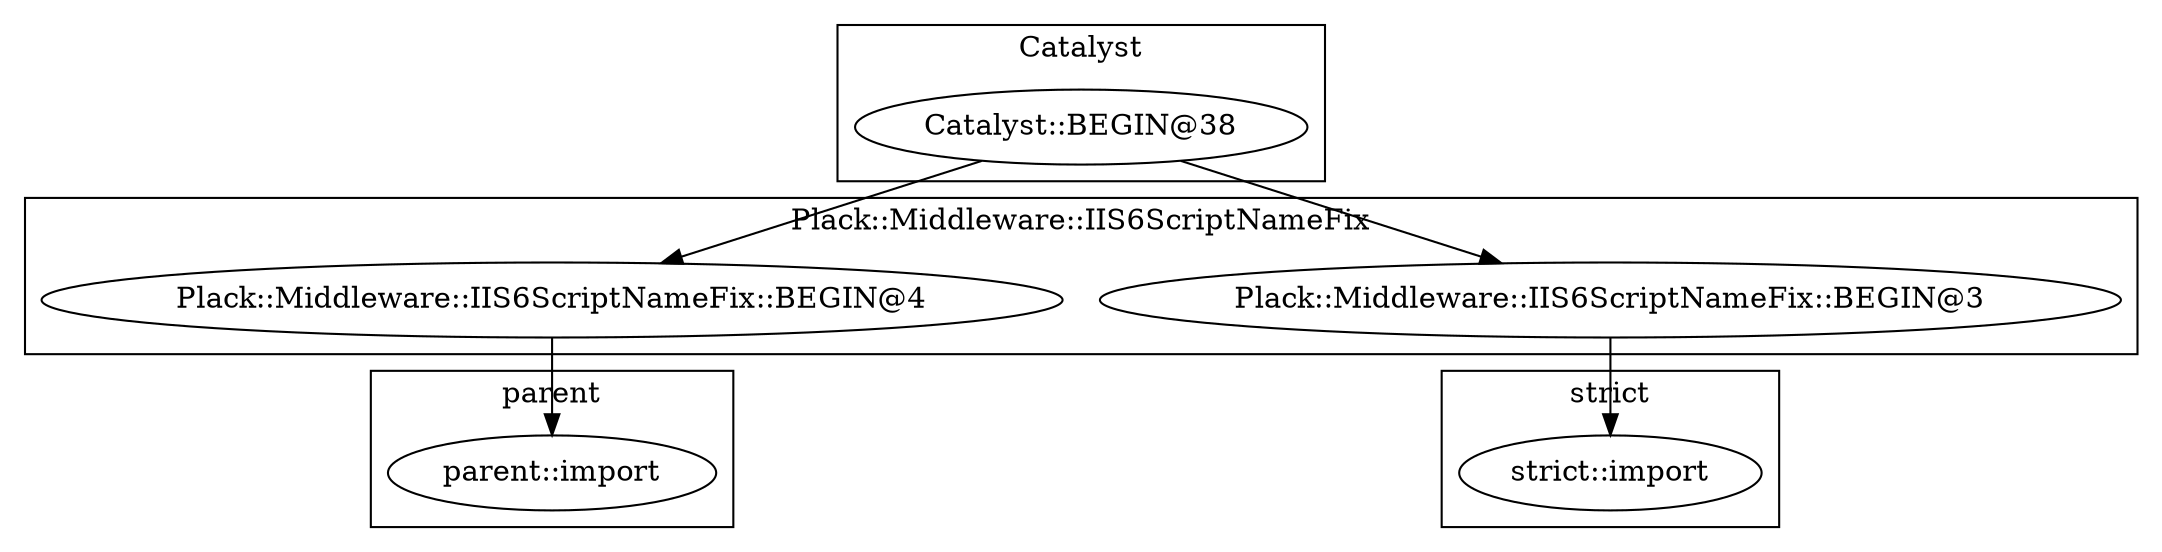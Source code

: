 digraph {
graph [overlap=false]
subgraph cluster_Catalyst {
	label="Catalyst";
	"Catalyst::BEGIN@38";
}
subgraph cluster_Plack_Middleware_IIS6ScriptNameFix {
	label="Plack::Middleware::IIS6ScriptNameFix";
	"Plack::Middleware::IIS6ScriptNameFix::BEGIN@4";
	"Plack::Middleware::IIS6ScriptNameFix::BEGIN@3";
}
subgraph cluster_parent {
	label="parent";
	"parent::import";
}
subgraph cluster_strict {
	label="strict";
	"strict::import";
}
"Catalyst::BEGIN@38" -> "Plack::Middleware::IIS6ScriptNameFix::BEGIN@4";
"Catalyst::BEGIN@38" -> "Plack::Middleware::IIS6ScriptNameFix::BEGIN@3";
"Plack::Middleware::IIS6ScriptNameFix::BEGIN@3" -> "strict::import";
"Plack::Middleware::IIS6ScriptNameFix::BEGIN@4" -> "parent::import";
}
